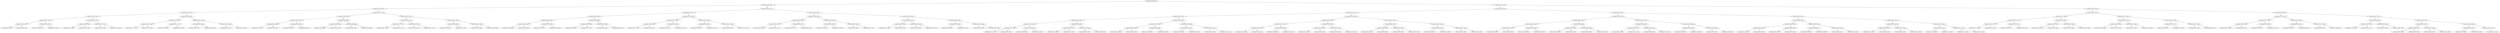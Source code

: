 digraph G{
525160724 [label="Node{data=[3066, 3066]}"]
525160724 -> 325522056
325522056 [label="Node{data=[1986, 1986]}"]
325522056 -> 1594881567
1594881567 [label="Node{data=[1954, 1954]}"]
1594881567 -> 179809821
179809821 [label="Node{data=[1367, 1367]}"]
179809821 -> 2139589550
2139589550 [label="Node{data=[1061, 1061]}"]
2139589550 -> 1415521668
1415521668 [label="Node{data=[1057, 1057]}"]
1415521668 -> 1958780446
1958780446 [label="Node{data=[1055, 1055]}"]
1958780446 -> 1127223773
1127223773 [label="Node{data=[674, 674]}"]
1958780446 -> 11090158
11090158 [label="Node{data=[1056, 1056]}"]
1415521668 -> 762793594
762793594 [label="Node{data=[1059, 1059]}"]
762793594 -> 1563887012
1563887012 [label="Node{data=[1058, 1058]}"]
762793594 -> 508188966
508188966 [label="Node{data=[1060, 1060]}"]
2139589550 -> 1466793033
1466793033 [label="Node{data=[1065, 1065]}"]
1466793033 -> 1082059840
1082059840 [label="Node{data=[1063, 1063]}"]
1082059840 -> 620878798
620878798 [label="Node{data=[1062, 1062]}"]
1082059840 -> 1775121697
1775121697 [label="Node{data=[1064, 1064]}"]
1466793033 -> 1434288997
1434288997 [label="Node{data=[1247, 1247]}"]
1434288997 -> 1658222950
1658222950 [label="Node{data=[1236, 1236]}"]
1434288997 -> 1226969433
1226969433 [label="Node{data=[1343, 1343]}"]
179809821 -> 1365070433
1365070433 [label="Node{data=[1946, 1946]}"]
1365070433 -> 1753384324
1753384324 [label="Node{data=[1576, 1576]}"]
1753384324 -> 969858235
969858235 [label="Node{data=[1549, 1549]}"]
969858235 -> 1623173634
1623173634 [label="Node{data=[1371, 1371]}"]
969858235 -> 1531585070
1531585070 [label="Node{data=[1556, 1556]}"]
1753384324 -> 664285798
664285798 [label="Node{data=[1713, 1713]}"]
664285798 -> 1761347882
1761347882 [label="Node{data=[1686, 1686]}"]
664285798 -> 1963868557
1963868557 [label="Node{data=[1768, 1768]}"]
1365070433 -> 2145343056
2145343056 [label="Node{data=[1950, 1950]}"]
2145343056 -> 431116495
431116495 [label="Node{data=[1948, 1948]}"]
431116495 -> 286244746
286244746 [label="Node{data=[1947, 1947]}"]
431116495 -> 378181135
378181135 [label="Node{data=[1949, 1949]}"]
2145343056 -> 325205848
325205848 [label="Node{data=[1952, 1952]}"]
325205848 -> 417145299
417145299 [label="Node{data=[1951, 1951]}"]
325205848 -> 1950494381
1950494381 [label="Node{data=[1953, 1953]}"]
1594881567 -> 918217924
918217924 [label="Node{data=[1970, 1970]}"]
918217924 -> 874546612
874546612 [label="Node{data=[1962, 1962]}"]
874546612 -> 1166207322
1166207322 [label="Node{data=[1958, 1958]}"]
1166207322 -> 542150657
542150657 [label="Node{data=[1956, 1956]}"]
542150657 -> 1093524491
1093524491 [label="Node{data=[1955, 1955]}"]
542150657 -> 1896938687
1896938687 [label="Node{data=[1957, 1957]}"]
1166207322 -> 596247550
596247550 [label="Node{data=[1960, 1960]}"]
596247550 -> 125718294
125718294 [label="Node{data=[1959, 1959]}"]
596247550 -> 681313910
681313910 [label="Node{data=[1961, 1961]}"]
874546612 -> 1587540702
1587540702 [label="Node{data=[1966, 1966]}"]
1587540702 -> 762941184
762941184 [label="Node{data=[1964, 1964]}"]
762941184 -> 1485464390
1485464390 [label="Node{data=[1963, 1963]}"]
762941184 -> 283996567
283996567 [label="Node{data=[1965, 1965]}"]
1587540702 -> 835020886
835020886 [label="Node{data=[1968, 1968]}"]
835020886 -> 1353052385
1353052385 [label="Node{data=[1967, 1967]}"]
835020886 -> 1530800608
1530800608 [label="Node{data=[1969, 1969]}"]
918217924 -> 547658457
547658457 [label="Node{data=[1978, 1978]}"]
547658457 -> 985252163
985252163 [label="Node{data=[1974, 1974]}"]
985252163 -> 1164184589
1164184589 [label="Node{data=[1972, 1972]}"]
1164184589 -> 1866423400
1866423400 [label="Node{data=[1971, 1971]}"]
1164184589 -> 1799975172
1799975172 [label="Node{data=[1973, 1973]}"]
985252163 -> 529405687
529405687 [label="Node{data=[1976, 1976]}"]
529405687 -> 2062513519
2062513519 [label="Node{data=[1975, 1975]}"]
529405687 -> 1873197638
1873197638 [label="Node{data=[1977, 1977]}"]
547658457 -> 1330067431
1330067431 [label="Node{data=[1982, 1982]}"]
1330067431 -> 538032470
538032470 [label="Node{data=[1980, 1980]}"]
538032470 -> 559211574
559211574 [label="Node{data=[1979, 1979]}"]
538032470 -> 2079985360
2079985360 [label="Node{data=[1981, 1981]}"]
1330067431 -> 234157639
234157639 [label="Node{data=[1984, 1984]}"]
234157639 -> 537015718
537015718 [label="Node{data=[1983, 1983]}"]
234157639 -> 644939972
644939972 [label="Node{data=[1985, 1985]}"]
325522056 -> 223745620
223745620 [label="Node{data=[2242, 2242]}"]
223745620 -> 658153335
658153335 [label="Node{data=[2002, 2002]}"]
658153335 -> 371470643
371470643 [label="Node{data=[1994, 1994]}"]
371470643 -> 947745811
947745811 [label="Node{data=[1990, 1990]}"]
947745811 -> 86258174
86258174 [label="Node{data=[1988, 1988]}"]
86258174 -> 1981208330
1981208330 [label="Node{data=[1987, 1987]}"]
86258174 -> 1091358034
1091358034 [label="Node{data=[1989, 1989]}"]
947745811 -> 310572172
310572172 [label="Node{data=[1992, 1992]}"]
310572172 -> 906861795
906861795 [label="Node{data=[1991, 1991]}"]
310572172 -> 1994634159
1994634159 [label="Node{data=[1993, 1993]}"]
371470643 -> 1369605756
1369605756 [label="Node{data=[1998, 1998]}"]
1369605756 -> 1417756240
1417756240 [label="Node{data=[1996, 1996]}"]
1417756240 -> 238115495
238115495 [label="Node{data=[1995, 1995]}"]
1417756240 -> 1696919045
1696919045 [label="Node{data=[1997, 1997]}"]
1369605756 -> 552605115
552605115 [label="Node{data=[2000, 2000]}"]
552605115 -> 2111757387
2111757387 [label="Node{data=[1999, 1999]}"]
552605115 -> 2042516789
2042516789 [label="Node{data=[2001, 2001]}"]
658153335 -> 1000921281
1000921281 [label="Node{data=[2204, 2204]}"]
1000921281 -> 458579906
458579906 [label="Node{data=[2200, 2200]}"]
458579906 -> 283305063
283305063 [label="Node{data=[2198, 2198]}"]
283305063 -> 469638323
469638323 [label="Node{data=[2197, 2197]}"]
283305063 -> 1718464989
1718464989 [label="Node{data=[2199, 2199]}"]
458579906 -> 1467439517
1467439517 [label="Node{data=[2202, 2202]}"]
1467439517 -> 1345412808
1345412808 [label="Node{data=[2201, 2201]}"]
1467439517 -> 994167801
994167801 [label="Node{data=[2203, 2203]}"]
1000921281 -> 816412181
816412181 [label="Node{data=[2208, 2208]}"]
816412181 -> 1568635436
1568635436 [label="Node{data=[2206, 2206]}"]
1568635436 -> 123906133
123906133 [label="Node{data=[2205, 2205]}"]
1568635436 -> 843687235
843687235 [label="Node{data=[2207, 2207]}"]
816412181 -> 1227584705
1227584705 [label="Node{data=[2210, 2210]}"]
1227584705 -> 1864620498
1864620498 [label="Node{data=[2209, 2209]}"]
1227584705 -> 2106717283
2106717283 [label="Node{data=[2211, 2211]}"]
223745620 -> 34420015
34420015 [label="Node{data=[2628, 2628]}"]
34420015 -> 269665491
269665491 [label="Node{data=[2620, 2620]}"]
269665491 -> 1636725322
1636725322 [label="Node{data=[2616, 2616]}"]
1636725322 -> 332312820
332312820 [label="Node{data=[2614, 2614]}"]
332312820 -> 2013350895
2013350895 [label="Node{data=[2613, 2613]}"]
332312820 -> 2117287008
2117287008 [label="Node{data=[2615, 2615]}"]
1636725322 -> 1824333262
1824333262 [label="Node{data=[2618, 2618]}"]
1824333262 -> 168970685
168970685 [label="Node{data=[2617, 2617]}"]
1824333262 -> 2025731363
2025731363 [label="Node{data=[2619, 2619]}"]
269665491 -> 520738408
520738408 [label="Node{data=[2624, 2624]}"]
520738408 -> 467594026
467594026 [label="Node{data=[2622, 2622]}"]
467594026 -> 60360269
60360269 [label="Node{data=[2621, 2621]}"]
467594026 -> 168242224
168242224 [label="Node{data=[2623, 2623]}"]
520738408 -> 1542193550
1542193550 [label="Node{data=[2626, 2626]}"]
1542193550 -> 923219554
923219554 [label="Node{data=[2625, 2625]}"]
1542193550 -> 2095576481
2095576481 [label="Node{data=[2627, 2627]}"]
34420015 -> 1337077921
1337077921 [label="Node{data=[3058, 3058]}"]
1337077921 -> 1953081512
1953081512 [label="Node{data=[3054, 3054]}"]
1953081512 -> 2060661857
2060661857 [label="Node{data=[3052, 3052]}"]
2060661857 -> 970624103
970624103 [label="Node{data=[3051, 3051]}"]
2060661857 -> 1731429573
1731429573 [label="Node{data=[3053, 3053]}"]
1953081512 -> 1579572323
1579572323 [label="Node{data=[3056, 3056]}"]
1579572323 -> 1035275258
1035275258 [label="Node{data=[3055, 3055]}"]
1579572323 -> 1356923295
1356923295 [label="Node{data=[3057, 3057]}"]
1337077921 -> 730833642
730833642 [label="Node{data=[3062, 3062]}"]
730833642 -> 1202075324
1202075324 [label="Node{data=[3060, 3060]}"]
1202075324 -> 1389956969
1389956969 [label="Node{data=[3059, 3059]}"]
1202075324 -> 183238996
183238996 [label="Node{data=[3061, 3061]}"]
730833642 -> 1554147857
1554147857 [label="Node{data=[3064, 3064]}"]
1554147857 -> 717731055
717731055 [label="Node{data=[3063, 3063]}"]
1554147857 -> 813647001
813647001 [label="Node{data=[3065, 3065]}"]
525160724 -> 1525880163
1525880163 [label="Node{data=[7323, 7323]}"]
1525880163 -> 365829838
365829838 [label="Node{data=[5619, 5619]}"]
365829838 -> 37335124
37335124 [label="Node{data=[5343, 5343]}"]
37335124 -> 1210611462
1210611462 [label="Node{data=[4081, 4081]}"]
1210611462 -> 171064173
171064173 [label="Node{data=[3456, 3456]}"]
171064173 -> 1869577355
1869577355 [label="Node{data=[3429, 3429]}"]
1869577355 -> 547080738
547080738 [label="Node{data=[3332, 3332]}"]
547080738 -> 729811312
729811312 [label="Node{data=[3112, 3112]}"]
547080738 -> 812824126
812824126 [label="Node{data=[3361, 3361]}"]
1869577355 -> 611131295
611131295 [label="Node{data=[3450, 3450]}"]
611131295 -> 1524177898
1524177898 [label="Node{data=[3449, 3449]}"]
611131295 -> 1899577928
1899577928 [label="Node{data=[3451, 3451]}"]
171064173 -> 1415567639
1415567639 [label="Node{data=[3590, 3590]}"]
1415567639 -> 402826724
402826724 [label="Node{data=[3471, 3471]}"]
402826724 -> 169278277
169278277 [label="Node{data=[3470, 3470]}"]
402826724 -> 822526797
822526797 [label="Node{data=[3472, 3472]}"]
1415567639 -> 456860443
456860443 [label="Node{data=[3796, 3796]}"]
456860443 -> 379291677
379291677 [label="Node{data=[3656, 3656]}"]
456860443 -> 728401240
728401240 [label="Node{data=[3989, 3989]}"]
1210611462 -> 754001875
754001875 [label="Node{data=[5335, 5335]}"]
754001875 -> 1846606509
1846606509 [label="Node{data=[4718, 4718]}"]
1846606509 -> 612457490
612457490 [label="Node{data=[4685, 4685]}"]
612457490 -> 1530809759
1530809759 [label="Node{data=[4264, 4264]}"]
612457490 -> 2119448212
2119448212 [label="Node{data=[4706, 4706]}"]
1846606509 -> 402161249
402161249 [label="Node{data=[4808, 4808]}"]
402161249 -> 959955264
959955264 [label="Node{data=[4790, 4790]}"]
402161249 -> 281813324
281813324 [label="Node{data=[4819, 4819]}"]
754001875 -> 1332954455
1332954455 [label="Node{data=[5339, 5339]}"]
1332954455 -> 455877038
455877038 [label="Node{data=[5337, 5337]}"]
455877038 -> 479645258
479645258 [label="Node{data=[5336, 5336]}"]
455877038 -> 1839286997
1839286997 [label="Node{data=[5338, 5338]}"]
1332954455 -> 950924235
950924235 [label="Node{data=[5341, 5341]}"]
950924235 -> 1115067425
1115067425 [label="Node{data=[5340, 5340]}"]
950924235 -> 1748559547
1748559547 [label="Node{data=[5342, 5342]}"]
37335124 -> 254340747
254340747 [label="Node{data=[5603, 5603]}"]
254340747 -> 1489794830
1489794830 [label="Node{data=[5351, 5351]}"]
1489794830 -> 787294122
787294122 [label="Node{data=[5347, 5347]}"]
787294122 -> 30347762
30347762 [label="Node{data=[5345, 5345]}"]
30347762 -> 1239153654
1239153654 [label="Node{data=[5344, 5344]}"]
30347762 -> 1913946564
1913946564 [label="Node{data=[5346, 5346]}"]
787294122 -> 897792091
897792091 [label="Node{data=[5349, 5349]}"]
897792091 -> 1287319448
1287319448 [label="Node{data=[5348, 5348]}"]
897792091 -> 1512618418
1512618418 [label="Node{data=[5350, 5350]}"]
1489794830 -> 207882642
207882642 [label="Node{data=[5355, 5355]}"]
207882642 -> 545892773
545892773 [label="Node{data=[5353, 5353]}"]
545892773 -> 995382275
995382275 [label="Node{data=[5352, 5352]}"]
545892773 -> 615419890
615419890 [label="Node{data=[5354, 5354]}"]
207882642 -> 145369708
145369708 [label="Node{data=[5601, 5601]}"]
145369708 -> 1703116381
1703116381 [label="Node{data=[5356, 5356]}"]
145369708 -> 2087635618
2087635618 [label="Node{data=[5602, 5602]}"]
254340747 -> 745475010
745475010 [label="Node{data=[5611, 5611]}"]
745475010 -> 1968156009
1968156009 [label="Node{data=[5607, 5607]}"]
1968156009 -> 188761099
188761099 [label="Node{data=[5605, 5605]}"]
188761099 -> 24224795
24224795 [label="Node{data=[5604, 5604]}"]
188761099 -> 1435799276
1435799276 [label="Node{data=[5606, 5606]}"]
1968156009 -> 1572361682
1572361682 [label="Node{data=[5609, 5609]}"]
1572361682 -> 1422996082
1422996082 [label="Node{data=[5608, 5608]}"]
1572361682 -> 1477182863
1477182863 [label="Node{data=[5610, 5610]}"]
745475010 -> 698221452
698221452 [label="Node{data=[5615, 5615]}"]
698221452 -> 915920296
915920296 [label="Node{data=[5613, 5613]}"]
915920296 -> 1804088234
1804088234 [label="Node{data=[5612, 5612]}"]
915920296 -> 1401971497
1401971497 [label="Node{data=[5614, 5614]}"]
698221452 -> 181110964
181110964 [label="Node{data=[5617, 5617]}"]
181110964 -> 41498320
41498320 [label="Node{data=[5616, 5616]}"]
181110964 -> 675692630
675692630 [label="Node{data=[5618, 5618]}"]
365829838 -> 2015356764
2015356764 [label="Node{data=[6340, 6340]}"]
2015356764 -> 776429251
776429251 [label="Node{data=[5652, 5652]}"]
776429251 -> 1698898541
1698898541 [label="Node{data=[5644, 5644]}"]
1698898541 -> 2132642403
2132642403 [label="Node{data=[5640, 5640]}"]
2132642403 -> 2017441755
2017441755 [label="Node{data=[5621, 5621]}"]
2017441755 -> 1822056281
1822056281 [label="Node{data=[5620, 5620]}"]
2017441755 -> 271997165
271997165 [label="Node{data=[5639, 5639]}"]
2132642403 -> 57378330
57378330 [label="Node{data=[5642, 5642]}"]
57378330 -> 116353219
116353219 [label="Node{data=[5641, 5641]}"]
57378330 -> 951164880
951164880 [label="Node{data=[5643, 5643]}"]
1698898541 -> 451041563
451041563 [label="Node{data=[5648, 5648]}"]
451041563 -> 1172719371
1172719371 [label="Node{data=[5646, 5646]}"]
1172719371 -> 942835204
942835204 [label="Node{data=[5645, 5645]}"]
1172719371 -> 214548941
214548941 [label="Node{data=[5647, 5647]}"]
451041563 -> 74148814
74148814 [label="Node{data=[5650, 5650]}"]
74148814 -> 1933752919
1933752919 [label="Node{data=[5649, 5649]}"]
74148814 -> 1600917661
1600917661 [label="Node{data=[5651, 5651]}"]
776429251 -> 501839124
501839124 [label="Node{data=[6332, 6332]}"]
501839124 -> 1107515516
1107515516 [label="Node{data=[6284, 6284]}"]
1107515516 -> 620089961
620089961 [label="Node{data=[5745, 5745]}"]
620089961 -> 455267986
455267986 [label="Node{data=[5653, 5653]}"]
620089961 -> 1295339831
1295339831 [label="Node{data=[5781, 5781]}"]
1107515516 -> 355283029
355283029 [label="Node{data=[6330, 6330]}"]
355283029 -> 524406275
524406275 [label="Node{data=[6329, 6329]}"]
355283029 -> 307895615
307895615 [label="Node{data=[6331, 6331]}"]
501839124 -> 1971411626
1971411626 [label="Node{data=[6336, 6336]}"]
1971411626 -> 156398551
156398551 [label="Node{data=[6334, 6334]}"]
156398551 -> 410158376
410158376 [label="Node{data=[6333, 6333]}"]
156398551 -> 1518584060
1518584060 [label="Node{data=[6335, 6335]}"]
1971411626 -> 623412492
623412492 [label="Node{data=[6338, 6338]}"]
623412492 -> 1073645237
1073645237 [label="Node{data=[6337, 6337]}"]
623412492 -> 866721703
866721703 [label="Node{data=[6339, 6339]}"]
2015356764 -> 2011806990
2011806990 [label="Node{data=[6413, 6413]}"]
2011806990 -> 378029594
378029594 [label="Node{data=[6405, 6405]}"]
378029594 -> 1569239376
1569239376 [label="Node{data=[6344, 6344]}"]
1569239376 -> 648530273
648530273 [label="Node{data=[6342, 6342]}"]
648530273 -> 471597430
471597430 [label="Node{data=[6341, 6341]}"]
648530273 -> 1215315065
1215315065 [label="Node{data=[6343, 6343]}"]
1569239376 -> 1349125654
1349125654 [label="Node{data=[6346, 6346]}"]
1349125654 -> 1218322875
1218322875 [label="Node{data=[6345, 6345]}"]
1349125654 -> 888508015
888508015 [label="Node{data=[6404, 6404]}"]
378029594 -> 2108682108
2108682108 [label="Node{data=[6409, 6409]}"]
2108682108 -> 2113215593
2113215593 [label="Node{data=[6407, 6407]}"]
2113215593 -> 1155492245
1155492245 [label="Node{data=[6406, 6406]}"]
2113215593 -> 1556156823
1556156823 [label="Node{data=[6408, 6408]}"]
2108682108 -> 1587007868
1587007868 [label="Node{data=[6411, 6411]}"]
1587007868 -> 198482067
198482067 [label="Node{data=[6410, 6410]}"]
1587007868 -> 888720317
888720317 [label="Node{data=[6412, 6412]}"]
2011806990 -> 1616984348
1616984348 [label="Node{data=[6421, 6421]}"]
1616984348 -> 10295389
10295389 [label="Node{data=[6417, 6417]}"]
10295389 -> 790763741
790763741 [label="Node{data=[6415, 6415]}"]
790763741 -> 1576377255
1576377255 [label="Node{data=[6414, 6414]}"]
790763741 -> 875946204
875946204 [label="Node{data=[6416, 6416]}"]
10295389 -> 1543653879
1543653879 [label="Node{data=[6419, 6419]}"]
1543653879 -> 1675187802
1675187802 [label="Node{data=[6418, 6418]}"]
1543653879 -> 302043429
302043429 [label="Node{data=[6420, 6420]}"]
1616984348 -> 162066617
162066617 [label="Node{data=[7319, 7319]}"]
162066617 -> 1202408842
1202408842 [label="Node{data=[7317, 7317]}"]
1202408842 -> 1852418211
1852418211 [label="Node{data=[7316, 7316]}"]
1202408842 -> 2054473138
2054473138 [label="Node{data=[7318, 7318]}"]
162066617 -> 873979773
873979773 [label="Node{data=[7321, 7321]}"]
873979773 -> 701301608
701301608 [label="Node{data=[7320, 7320]}"]
873979773 -> 172137026
172137026 [label="Node{data=[7322, 7322]}"]
1525880163 -> 1455917037
1455917037 [label="Node{data=[7823, 7823]}"]
1455917037 -> 1554077311
1554077311 [label="Node{data=[7807, 7807]}"]
1554077311 -> 490133696
490133696 [label="Node{data=[7799, 7799]}"]
490133696 -> 54055342
54055342 [label="Node{data=[7327, 7327]}"]
54055342 -> 1772799691
1772799691 [label="Node{data=[7325, 7325]}"]
1772799691 -> 1064204079
1064204079 [label="Node{data=[7324, 7324]}"]
1772799691 -> 347424986
347424986 [label="Node{data=[7326, 7326]}"]
54055342 -> 1371885123
1371885123 [label="Node{data=[7797, 7797]}"]
1371885123 -> 1852196398
1852196398 [label="Node{data=[7796, 7796]}"]
1371885123 -> 578655170
578655170 [label="Node{data=[7798, 7798]}"]
490133696 -> 481357007
481357007 [label="Node{data=[7803, 7803]}"]
481357007 -> 1736187468
1736187468 [label="Node{data=[7801, 7801]}"]
1736187468 -> 997680059
997680059 [label="Node{data=[7800, 7800]}"]
1736187468 -> 1977226388
1977226388 [label="Node{data=[7802, 7802]}"]
481357007 -> 1847019636
1847019636 [label="Node{data=[7805, 7805]}"]
1847019636 -> 1772004740
1772004740 [label="Node{data=[7804, 7804]}"]
1847019636 -> 1777625527
1777625527 [label="Node{data=[7806, 7806]}"]
1554077311 -> 1286586025
1286586025 [label="Node{data=[7815, 7815]}"]
1286586025 -> 414129056
414129056 [label="Node{data=[7811, 7811]}"]
414129056 -> 67190708
67190708 [label="Node{data=[7809, 7809]}"]
67190708 -> 1324500818
1324500818 [label="Node{data=[7808, 7808]}"]
67190708 -> 2132406995
2132406995 [label="Node{data=[7810, 7810]}"]
414129056 -> 529241227
529241227 [label="Node{data=[7813, 7813]}"]
529241227 -> 318432337
318432337 [label="Node{data=[7812, 7812]}"]
529241227 -> 1315895691
1315895691 [label="Node{data=[7814, 7814]}"]
1286586025 -> 2119243263
2119243263 [label="Node{data=[7819, 7819]}"]
2119243263 -> 1035856242
1035856242 [label="Node{data=[7817, 7817]}"]
1035856242 -> 2023774968
2023774968 [label="Node{data=[7816, 7816]}"]
1035856242 -> 1094403782
1094403782 [label="Node{data=[7818, 7818]}"]
2119243263 -> 934497779
934497779 [label="Node{data=[7821, 7821]}"]
934497779 -> 1704449038
1704449038 [label="Node{data=[7820, 7820]}"]
934497779 -> 521811422
521811422 [label="Node{data=[7822, 7822]}"]
1455917037 -> 67919245
67919245 [label="Node{data=[7839, 7839]}"]
67919245 -> 704463914
704463914 [label="Node{data=[7831, 7831]}"]
704463914 -> 1913766591
1913766591 [label="Node{data=[7827, 7827]}"]
1913766591 -> 1022082534
1022082534 [label="Node{data=[7825, 7825]}"]
1022082534 -> 1525510083
1525510083 [label="Node{data=[7824, 7824]}"]
1022082534 -> 426949792
426949792 [label="Node{data=[7826, 7826]}"]
1913766591 -> 1703579915
1703579915 [label="Node{data=[7829, 7829]}"]
1703579915 -> 82777297
82777297 [label="Node{data=[7828, 7828]}"]
1703579915 -> 902689016
902689016 [label="Node{data=[7830, 7830]}"]
704463914 -> 961989981
961989981 [label="Node{data=[7835, 7835]}"]
961989981 -> 140841397
140841397 [label="Node{data=[7833, 7833]}"]
140841397 -> 1951454708
1951454708 [label="Node{data=[7832, 7832]}"]
140841397 -> 784380342
784380342 [label="Node{data=[7834, 7834]}"]
961989981 -> 569617686
569617686 [label="Node{data=[7837, 7837]}"]
569617686 -> 29095972
29095972 [label="Node{data=[7836, 7836]}"]
569617686 -> 1932944018
1932944018 [label="Node{data=[7838, 7838]}"]
67919245 -> 1481650243
1481650243 [label="Node{data=[7847, 7847]}"]
1481650243 -> 1685564738
1685564738 [label="Node{data=[7843, 7843]}"]
1685564738 -> 978518832
978518832 [label="Node{data=[7841, 7841]}"]
978518832 -> 2050085914
2050085914 [label="Node{data=[7840, 7840]}"]
978518832 -> 599400759
599400759 [label="Node{data=[7842, 7842]}"]
1685564738 -> 2055112127
2055112127 [label="Node{data=[7845, 7845]}"]
2055112127 -> 1486246723
1486246723 [label="Node{data=[7844, 7844]}"]
2055112127 -> 754175311
754175311 [label="Node{data=[7846, 7846]}"]
1481650243 -> 1588785791
1588785791 [label="Node{data=[7855, 7855]}"]
1588785791 -> 1357895531
1357895531 [label="Node{data=[7851, 7851]}"]
1357895531 -> 973707902
973707902 [label="Node{data=[7849, 7849]}"]
973707902 -> 144875973
144875973 [label="Node{data=[7848, 7848]}"]
973707902 -> 1095408548
1095408548 [label="Node{data=[7850, 7850]}"]
1357895531 -> 1865435241
1865435241 [label="Node{data=[7853, 7853]}"]
1865435241 -> 421328283
421328283 [label="Node{data=[7852, 7852]}"]
1865435241 -> 70108148
70108148 [label="Node{data=[7854, 7854]}"]
1588785791 -> 296742766
296742766 [label="Node{data=[8822, 8822]}"]
296742766 -> 2083626546
2083626546 [label="Node{data=[7857, 7857]}"]
2083626546 -> 50273282
50273282 [label="Node{data=[7856, 7856]}"]
2083626546 -> 1755798986
1755798986 [label="Node{data=[8349, 8349]}"]
296742766 -> 102566703
102566703 [label="Node{data=[9113, 9113]}"]
102566703 -> 1991103952
1991103952 [label="Node{data=[9122, 9122]}"]
}
